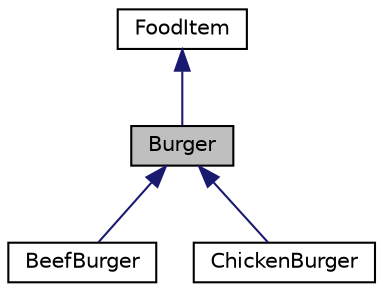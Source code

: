 digraph "Burger"
{
 // LATEX_PDF_SIZE
  edge [fontname="Helvetica",fontsize="10",labelfontname="Helvetica",labelfontsize="10"];
  node [fontname="Helvetica",fontsize="10",shape=record];
  Node1 [label="Burger",height=0.2,width=0.4,color="black", fillcolor="grey75", style="filled", fontcolor="black",tooltip="Represents a burger as a type of food item."];
  Node2 -> Node1 [dir="back",color="midnightblue",fontsize="10",style="solid"];
  Node2 [label="FoodItem",height=0.2,width=0.4,color="black", fillcolor="white", style="filled",URL="$classFoodItem.html",tooltip="Represents a food item that can be cooked."];
  Node1 -> Node3 [dir="back",color="midnightblue",fontsize="10",style="solid"];
  Node3 [label="BeefBurger",height=0.2,width=0.4,color="black", fillcolor="white", style="filled",URL="$classBeefBurger.html",tooltip="Represents a beef burger, a specific type of burger."];
  Node1 -> Node4 [dir="back",color="midnightblue",fontsize="10",style="solid"];
  Node4 [label="ChickenBurger",height=0.2,width=0.4,color="black", fillcolor="white", style="filled",URL="$classChickenBurger.html",tooltip="Represents a Chicken burger, a specific type of burger."];
}
